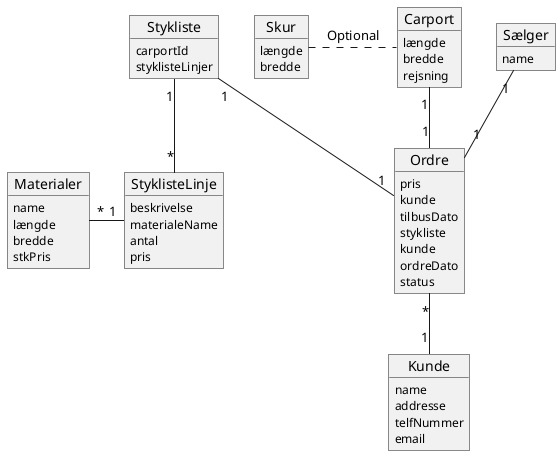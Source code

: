 @startuml

object Kunde
Kunde : <size:12>name
Kunde : <size:12>addresse
Kunde : <size:12>telfNummer
Kunde : <size:12>email

object Sælger
Sælger : <size:12>name

object Materialer
Materialer : <size:12>name
Materialer : <size:12>længde
Materialer : <size:12>bredde
Materialer : <size:12>stkPris


object Ordre
Ordre : <size:12>pris
Ordre : <size:12>kunde
Ordre : <size:12>tilbusDato
Ordre : <size:12>stykliste
Ordre : <size:12>kunde
Ordre : <size:12>ordreDato
Ordre : <size:12>status


object Carport
Carport : <size:12>længde
Carport : <size:12>bredde
Carport : <size:12>rejsning

object Skur
Skur : <size:12>længde
Skur : <size:12>bredde

object Stykliste
Stykliste : <size:12>carportId
Stykliste : <size:12>styklisteLinjer

object StyklisteLinje
StyklisteLinje : <size:12>beskrivelse
StyklisteLinje : <size:12>materialeName
StyklisteLinje : <size:12>antal
StyklisteLinje : <size:12>pris

Stykliste "1" -- "1" Ordre

Stykliste "1" -- "*" StyklisteLinje
Materialer "*" - "1" StyklisteLinje

Ordre "*" -- "1" Kunde

Carport "1" -- "1" Ordre

Sælger "1" -- "1" Ordre
Skur . Carport : Optional
@enduml
